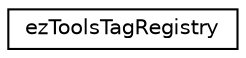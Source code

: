 digraph "Graphical Class Hierarchy"
{
 // LATEX_PDF_SIZE
  edge [fontname="Helvetica",fontsize="10",labelfontname="Helvetica",labelfontsize="10"];
  node [fontname="Helvetica",fontsize="10",shape=record];
  rankdir="LR";
  Node0 [label="ezToolsTagRegistry",height=0.2,width=0.4,color="black", fillcolor="white", style="filled",URL="$de/daf/classez_tools_tag_registry.htm",tooltip=" "];
}
